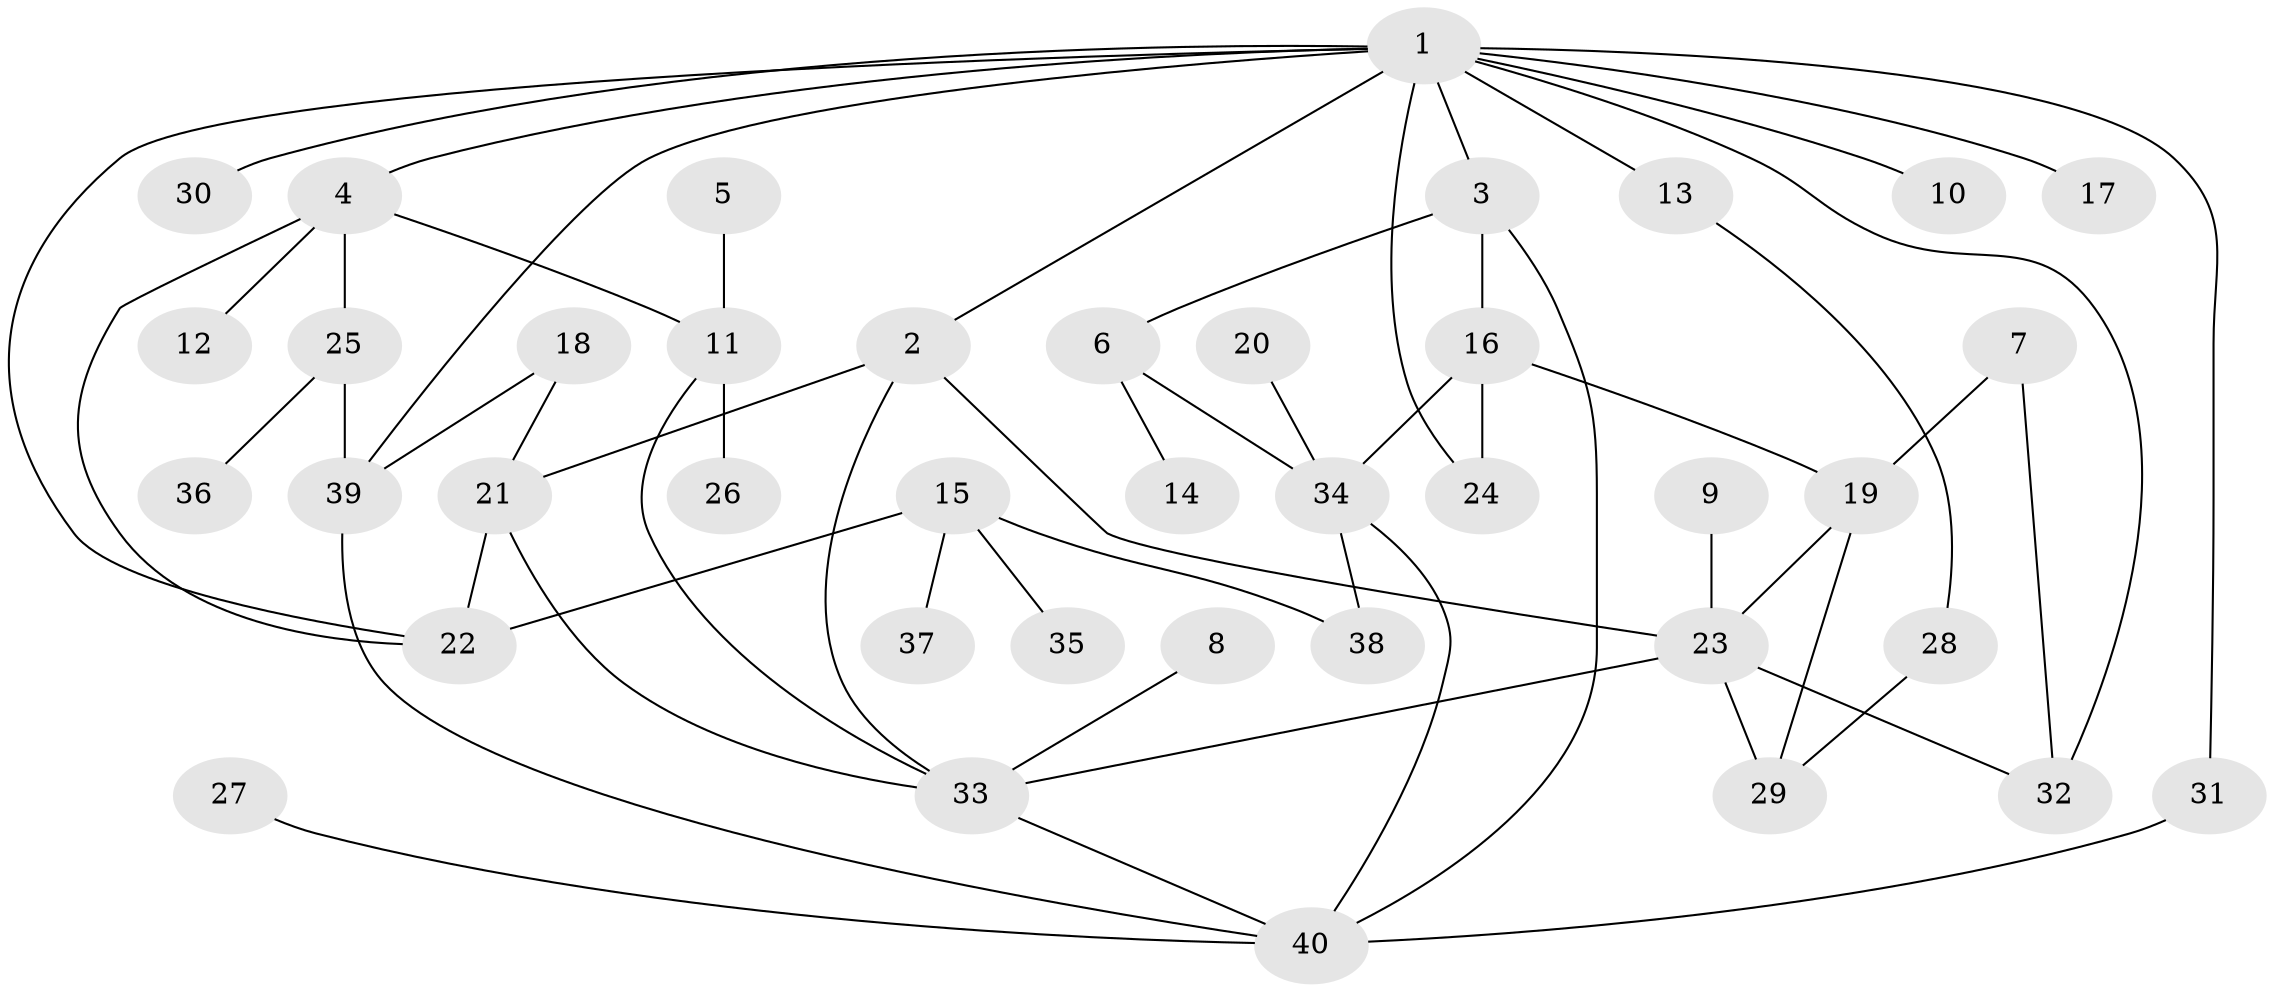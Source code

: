 // original degree distribution, {7: 0.0379746835443038, 4: 0.12658227848101267, 3: 0.22784810126582278, 5: 0.0379746835443038, 6: 0.012658227848101266, 2: 0.25316455696202533, 1: 0.3037974683544304}
// Generated by graph-tools (version 1.1) at 2025/49/03/09/25 03:49:16]
// undirected, 40 vertices, 58 edges
graph export_dot {
graph [start="1"]
  node [color=gray90,style=filled];
  1;
  2;
  3;
  4;
  5;
  6;
  7;
  8;
  9;
  10;
  11;
  12;
  13;
  14;
  15;
  16;
  17;
  18;
  19;
  20;
  21;
  22;
  23;
  24;
  25;
  26;
  27;
  28;
  29;
  30;
  31;
  32;
  33;
  34;
  35;
  36;
  37;
  38;
  39;
  40;
  1 -- 2 [weight=1.0];
  1 -- 3 [weight=1.0];
  1 -- 4 [weight=1.0];
  1 -- 10 [weight=1.0];
  1 -- 13 [weight=1.0];
  1 -- 17 [weight=1.0];
  1 -- 22 [weight=1.0];
  1 -- 24 [weight=1.0];
  1 -- 30 [weight=1.0];
  1 -- 31 [weight=1.0];
  1 -- 32 [weight=1.0];
  1 -- 39 [weight=1.0];
  2 -- 21 [weight=1.0];
  2 -- 23 [weight=1.0];
  2 -- 33 [weight=1.0];
  3 -- 6 [weight=1.0];
  3 -- 16 [weight=1.0];
  3 -- 40 [weight=1.0];
  4 -- 11 [weight=1.0];
  4 -- 12 [weight=1.0];
  4 -- 22 [weight=1.0];
  4 -- 25 [weight=1.0];
  5 -- 11 [weight=1.0];
  6 -- 14 [weight=1.0];
  6 -- 34 [weight=1.0];
  7 -- 19 [weight=1.0];
  7 -- 32 [weight=1.0];
  8 -- 33 [weight=1.0];
  9 -- 23 [weight=2.0];
  11 -- 26 [weight=1.0];
  11 -- 33 [weight=1.0];
  13 -- 28 [weight=1.0];
  15 -- 22 [weight=2.0];
  15 -- 35 [weight=1.0];
  15 -- 37 [weight=1.0];
  15 -- 38 [weight=1.0];
  16 -- 19 [weight=1.0];
  16 -- 24 [weight=1.0];
  16 -- 34 [weight=1.0];
  18 -- 21 [weight=1.0];
  18 -- 39 [weight=1.0];
  19 -- 23 [weight=1.0];
  19 -- 29 [weight=1.0];
  20 -- 34 [weight=1.0];
  21 -- 22 [weight=1.0];
  21 -- 33 [weight=1.0];
  23 -- 29 [weight=2.0];
  23 -- 32 [weight=1.0];
  23 -- 33 [weight=1.0];
  25 -- 36 [weight=1.0];
  25 -- 39 [weight=1.0];
  27 -- 40 [weight=1.0];
  28 -- 29 [weight=1.0];
  31 -- 40 [weight=1.0];
  33 -- 40 [weight=1.0];
  34 -- 38 [weight=1.0];
  34 -- 40 [weight=1.0];
  39 -- 40 [weight=1.0];
}
